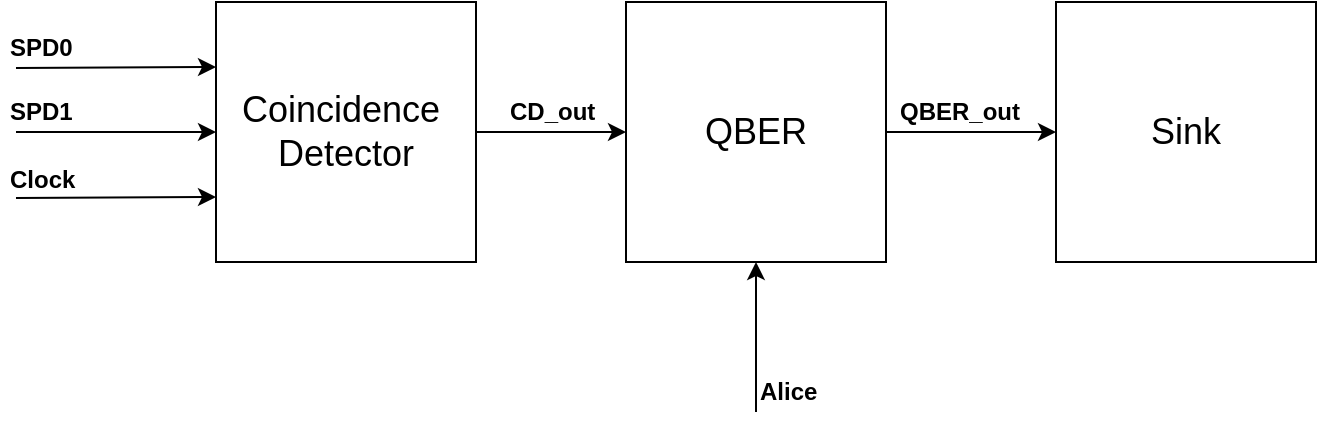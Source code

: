 <mxfile version="9.3.1" type="device" userAgent="Mozilla/5.0 (Windows NT 10.0; Win64; x64) AppleWebKit/537.36 (KHTML, like Gecko) draw.io/9.3.1 Chrome/66.0.336.181 Electron/3.0.6 Safari/537.36" editor="www.draw.io"><diagram id="_VTiNpYMUxNzhUOY5PyP" name="Page-1"><mxGraphModel dx="1028" dy="604" grid="1" gridSize="10" guides="1" tooltips="1" connect="1" arrows="1" fold="1" page="1" pageScale="1" pageWidth="1654" pageHeight="2336" background="#ffffff" math="0" shadow="0"><root><mxCell id="0"/><mxCell id="1" parent="0"/><mxCell id="IeUuQiGDimVgmV_ibNDz-15" style="edgeStyle=orthogonalEdgeStyle;rounded=0;orthogonalLoop=1;jettySize=auto;html=1;exitX=1;exitY=0.5;exitDx=0;exitDy=0;entryX=0;entryY=0.5;entryDx=0;entryDy=0;" parent="1" source="IeUuQiGDimVgmV_ibNDz-1" target="IeUuQiGDimVgmV_ibNDz-14" edge="1"><mxGeometry relative="1" as="geometry"/></mxCell><mxCell id="IeUuQiGDimVgmV_ibNDz-1" value="&lt;font style=&quot;font-size: 18px&quot;&gt;Coincidence&amp;nbsp;&lt;br&gt;Detector&lt;/font&gt;" style="whiteSpace=wrap;html=1;aspect=fixed;" parent="1" vertex="1"><mxGeometry x="380" y="295" width="130" height="130" as="geometry"/></mxCell><mxCell id="IeUuQiGDimVgmV_ibNDz-18" style="edgeStyle=orthogonalEdgeStyle;rounded=0;orthogonalLoop=1;jettySize=auto;html=1;exitX=1;exitY=0.5;exitDx=0;exitDy=0;entryX=0;entryY=0.5;entryDx=0;entryDy=0;" parent="1" source="IeUuQiGDimVgmV_ibNDz-14" target="IeUuQiGDimVgmV_ibNDz-17" edge="1"><mxGeometry relative="1" as="geometry"/></mxCell><mxCell id="IeUuQiGDimVgmV_ibNDz-14" value="&lt;span style=&quot;font-size: 18px&quot;&gt;QBER&lt;/span&gt;" style="whiteSpace=wrap;html=1;aspect=fixed;" parent="1" vertex="1"><mxGeometry x="585" y="295" width="130" height="130" as="geometry"/></mxCell><mxCell id="IeUuQiGDimVgmV_ibNDz-17" value="&lt;span style=&quot;font-size: 18px&quot;&gt;Sink&lt;/span&gt;" style="whiteSpace=wrap;html=1;aspect=fixed;" parent="1" vertex="1"><mxGeometry x="800" y="295" width="130" height="130" as="geometry"/></mxCell><mxCell id="9" style="edgeStyle=orthogonalEdgeStyle;rounded=0;html=1;entryX=0.5;entryY=1;jettySize=auto;orthogonalLoop=1;" parent="1" target="IeUuQiGDimVgmV_ibNDz-14" edge="1"><mxGeometry relative="1" as="geometry"><mxPoint x="650" y="500" as="sourcePoint"/><Array as="points"><mxPoint x="650" y="500"/></Array></mxGeometry></mxCell><mxCell id="10" value="" style="endArrow=classic;html=1;entryX=0;entryY=0.25;" edge="1" parent="1" target="IeUuQiGDimVgmV_ibNDz-1"><mxGeometry width="50" height="50" relative="1" as="geometry"><mxPoint x="280" y="328" as="sourcePoint"/><mxPoint x="250" y="580" as="targetPoint"/></mxGeometry></mxCell><mxCell id="11" value="" style="endArrow=classic;html=1;entryX=0;entryY=0.75;" edge="1" parent="1" target="IeUuQiGDimVgmV_ibNDz-1"><mxGeometry width="50" height="50" relative="1" as="geometry"><mxPoint x="280" y="393" as="sourcePoint"/><mxPoint x="460" y="338" as="targetPoint"/></mxGeometry></mxCell><mxCell id="12" value="" style="endArrow=classic;html=1;entryX=0;entryY=0.5;" edge="1" parent="1" target="IeUuQiGDimVgmV_ibNDz-1"><mxGeometry width="50" height="50" relative="1" as="geometry"><mxPoint x="280" y="360" as="sourcePoint"/><mxPoint x="460" y="403" as="targetPoint"/></mxGeometry></mxCell><mxCell id="13" value="&lt;b&gt;SPD0&lt;/b&gt;" style="text;html=1;resizable=0;points=[];autosize=1;align=left;verticalAlign=top;spacingTop=-4;" vertex="1" parent="1"><mxGeometry x="275" y="308" width="50" height="20" as="geometry"/></mxCell><mxCell id="14" value="&lt;b&gt;SPD1&lt;/b&gt;" style="text;html=1;resizable=0;points=[];autosize=1;align=left;verticalAlign=top;spacingTop=-4;" vertex="1" parent="1"><mxGeometry x="275" y="340" width="50" height="20" as="geometry"/></mxCell><mxCell id="15" value="&lt;b&gt;Clock&lt;/b&gt;" style="text;html=1;resizable=0;points=[];autosize=1;align=left;verticalAlign=top;spacingTop=-4;" vertex="1" parent="1"><mxGeometry x="275" y="374" width="50" height="20" as="geometry"/></mxCell><mxCell id="16" value="&lt;b&gt;Alice&lt;/b&gt;" style="text;html=1;resizable=0;points=[];autosize=1;align=left;verticalAlign=top;spacingTop=-4;" vertex="1" parent="1"><mxGeometry x="650" y="480" width="40" height="20" as="geometry"/></mxCell><mxCell id="18" value="&lt;b&gt;CD_out&lt;/b&gt;" style="text;html=1;resizable=0;points=[];autosize=1;align=left;verticalAlign=top;spacingTop=-4;" vertex="1" parent="1"><mxGeometry x="525" y="340" width="60" height="20" as="geometry"/></mxCell><mxCell id="19" value="&lt;b&gt;QBER_out&lt;/b&gt;" style="text;html=1;resizable=0;points=[];autosize=1;align=left;verticalAlign=top;spacingTop=-4;" vertex="1" parent="1"><mxGeometry x="720" y="340" width="80" height="20" as="geometry"/></mxCell></root></mxGraphModel></diagram></mxfile>